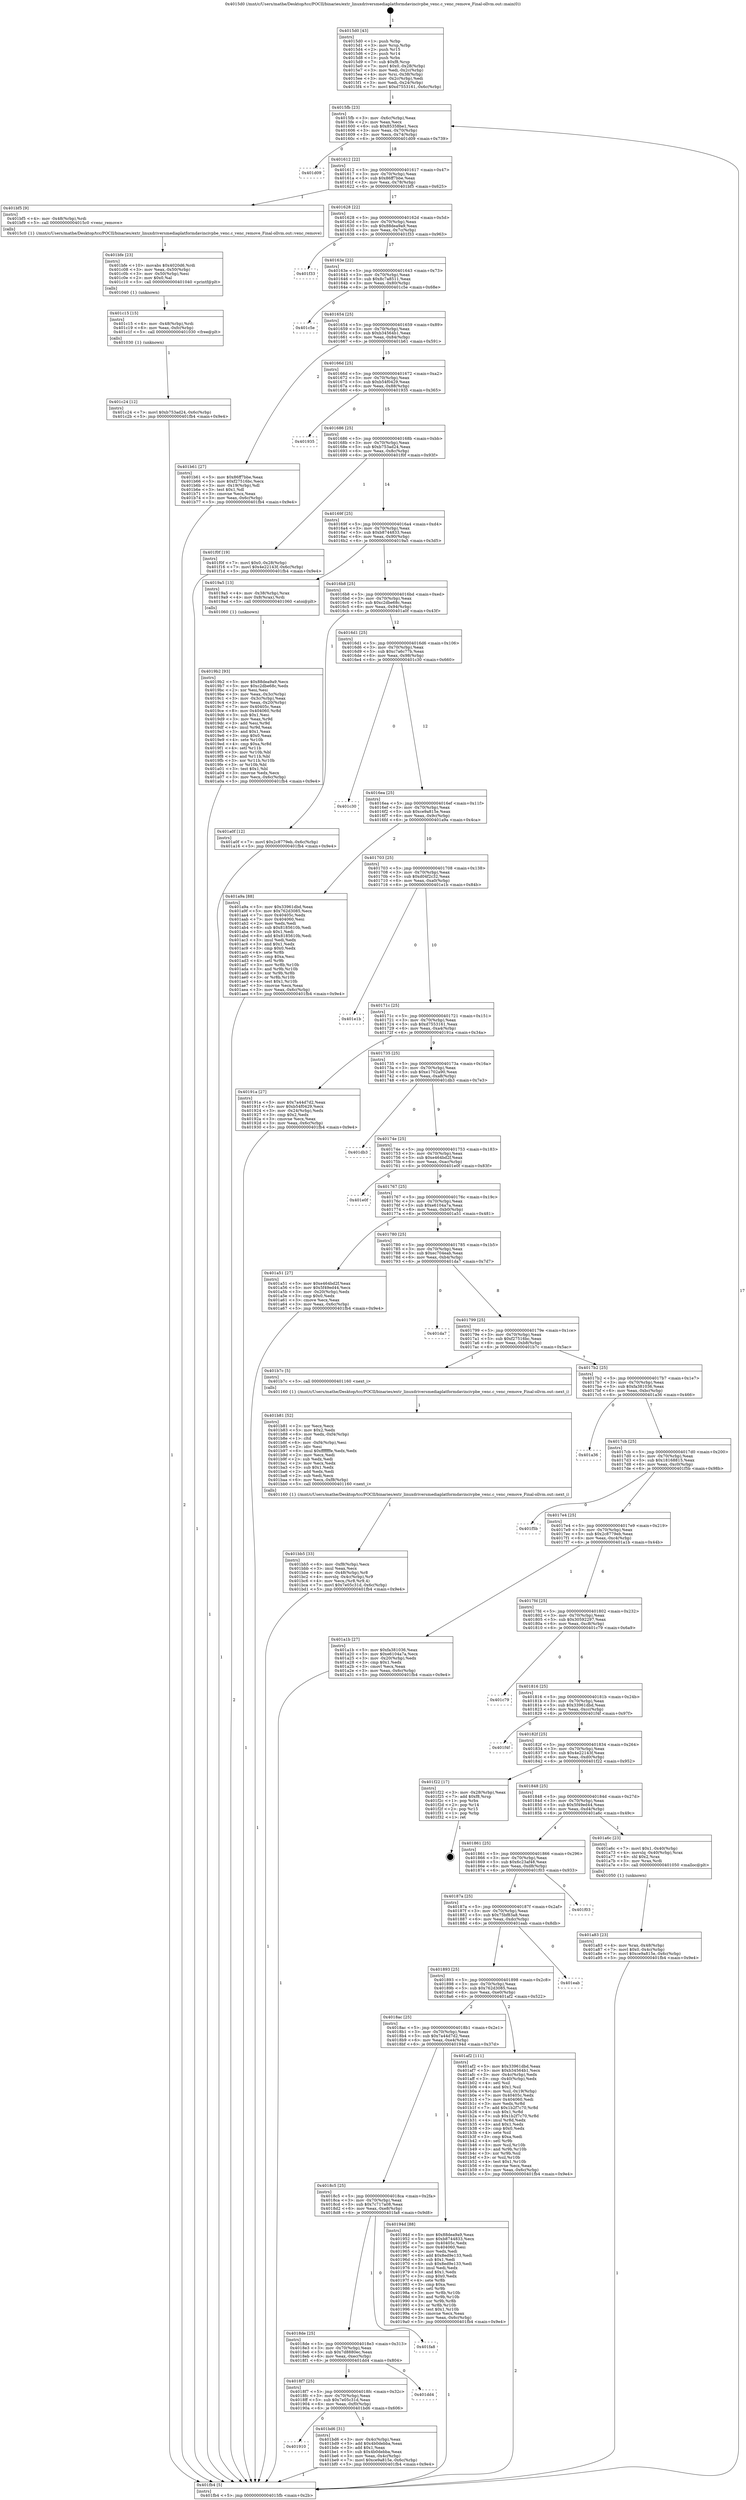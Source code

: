 digraph "0x4015d0" {
  label = "0x4015d0 (/mnt/c/Users/mathe/Desktop/tcc/POCII/binaries/extr_linuxdriversmediaplatformdavincivpbe_venc.c_venc_remove_Final-ollvm.out::main(0))"
  labelloc = "t"
  node[shape=record]

  Entry [label="",width=0.3,height=0.3,shape=circle,fillcolor=black,style=filled]
  "0x4015fb" [label="{
     0x4015fb [23]\l
     | [instrs]\l
     &nbsp;&nbsp;0x4015fb \<+3\>: mov -0x6c(%rbp),%eax\l
     &nbsp;&nbsp;0x4015fe \<+2\>: mov %eax,%ecx\l
     &nbsp;&nbsp;0x401600 \<+6\>: sub $0x85358be1,%ecx\l
     &nbsp;&nbsp;0x401606 \<+3\>: mov %eax,-0x70(%rbp)\l
     &nbsp;&nbsp;0x401609 \<+3\>: mov %ecx,-0x74(%rbp)\l
     &nbsp;&nbsp;0x40160c \<+6\>: je 0000000000401d09 \<main+0x739\>\l
  }"]
  "0x401d09" [label="{
     0x401d09\l
  }", style=dashed]
  "0x401612" [label="{
     0x401612 [22]\l
     | [instrs]\l
     &nbsp;&nbsp;0x401612 \<+5\>: jmp 0000000000401617 \<main+0x47\>\l
     &nbsp;&nbsp;0x401617 \<+3\>: mov -0x70(%rbp),%eax\l
     &nbsp;&nbsp;0x40161a \<+5\>: sub $0x86ff7bbe,%eax\l
     &nbsp;&nbsp;0x40161f \<+3\>: mov %eax,-0x78(%rbp)\l
     &nbsp;&nbsp;0x401622 \<+6\>: je 0000000000401bf5 \<main+0x625\>\l
  }"]
  Exit [label="",width=0.3,height=0.3,shape=circle,fillcolor=black,style=filled,peripheries=2]
  "0x401bf5" [label="{
     0x401bf5 [9]\l
     | [instrs]\l
     &nbsp;&nbsp;0x401bf5 \<+4\>: mov -0x48(%rbp),%rdi\l
     &nbsp;&nbsp;0x401bf9 \<+5\>: call 00000000004015c0 \<venc_remove\>\l
     | [calls]\l
     &nbsp;&nbsp;0x4015c0 \{1\} (/mnt/c/Users/mathe/Desktop/tcc/POCII/binaries/extr_linuxdriversmediaplatformdavincivpbe_venc.c_venc_remove_Final-ollvm.out::venc_remove)\l
  }"]
  "0x401628" [label="{
     0x401628 [22]\l
     | [instrs]\l
     &nbsp;&nbsp;0x401628 \<+5\>: jmp 000000000040162d \<main+0x5d\>\l
     &nbsp;&nbsp;0x40162d \<+3\>: mov -0x70(%rbp),%eax\l
     &nbsp;&nbsp;0x401630 \<+5\>: sub $0x88dea9a9,%eax\l
     &nbsp;&nbsp;0x401635 \<+3\>: mov %eax,-0x7c(%rbp)\l
     &nbsp;&nbsp;0x401638 \<+6\>: je 0000000000401f33 \<main+0x963\>\l
  }"]
  "0x401c24" [label="{
     0x401c24 [12]\l
     | [instrs]\l
     &nbsp;&nbsp;0x401c24 \<+7\>: movl $0xb753ad24,-0x6c(%rbp)\l
     &nbsp;&nbsp;0x401c2b \<+5\>: jmp 0000000000401fb4 \<main+0x9e4\>\l
  }"]
  "0x401f33" [label="{
     0x401f33\l
  }", style=dashed]
  "0x40163e" [label="{
     0x40163e [22]\l
     | [instrs]\l
     &nbsp;&nbsp;0x40163e \<+5\>: jmp 0000000000401643 \<main+0x73\>\l
     &nbsp;&nbsp;0x401643 \<+3\>: mov -0x70(%rbp),%eax\l
     &nbsp;&nbsp;0x401646 \<+5\>: sub $0x8c7a8511,%eax\l
     &nbsp;&nbsp;0x40164b \<+3\>: mov %eax,-0x80(%rbp)\l
     &nbsp;&nbsp;0x40164e \<+6\>: je 0000000000401c5e \<main+0x68e\>\l
  }"]
  "0x401c15" [label="{
     0x401c15 [15]\l
     | [instrs]\l
     &nbsp;&nbsp;0x401c15 \<+4\>: mov -0x48(%rbp),%rdi\l
     &nbsp;&nbsp;0x401c19 \<+6\>: mov %eax,-0xfc(%rbp)\l
     &nbsp;&nbsp;0x401c1f \<+5\>: call 0000000000401030 \<free@plt\>\l
     | [calls]\l
     &nbsp;&nbsp;0x401030 \{1\} (unknown)\l
  }"]
  "0x401c5e" [label="{
     0x401c5e\l
  }", style=dashed]
  "0x401654" [label="{
     0x401654 [25]\l
     | [instrs]\l
     &nbsp;&nbsp;0x401654 \<+5\>: jmp 0000000000401659 \<main+0x89\>\l
     &nbsp;&nbsp;0x401659 \<+3\>: mov -0x70(%rbp),%eax\l
     &nbsp;&nbsp;0x40165c \<+5\>: sub $0xb34564b1,%eax\l
     &nbsp;&nbsp;0x401661 \<+6\>: mov %eax,-0x84(%rbp)\l
     &nbsp;&nbsp;0x401667 \<+6\>: je 0000000000401b61 \<main+0x591\>\l
  }"]
  "0x401bfe" [label="{
     0x401bfe [23]\l
     | [instrs]\l
     &nbsp;&nbsp;0x401bfe \<+10\>: movabs $0x4020d6,%rdi\l
     &nbsp;&nbsp;0x401c08 \<+3\>: mov %eax,-0x50(%rbp)\l
     &nbsp;&nbsp;0x401c0b \<+3\>: mov -0x50(%rbp),%esi\l
     &nbsp;&nbsp;0x401c0e \<+2\>: mov $0x0,%al\l
     &nbsp;&nbsp;0x401c10 \<+5\>: call 0000000000401040 \<printf@plt\>\l
     | [calls]\l
     &nbsp;&nbsp;0x401040 \{1\} (unknown)\l
  }"]
  "0x401b61" [label="{
     0x401b61 [27]\l
     | [instrs]\l
     &nbsp;&nbsp;0x401b61 \<+5\>: mov $0x86ff7bbe,%eax\l
     &nbsp;&nbsp;0x401b66 \<+5\>: mov $0xf27516bc,%ecx\l
     &nbsp;&nbsp;0x401b6b \<+3\>: mov -0x19(%rbp),%dl\l
     &nbsp;&nbsp;0x401b6e \<+3\>: test $0x1,%dl\l
     &nbsp;&nbsp;0x401b71 \<+3\>: cmovne %ecx,%eax\l
     &nbsp;&nbsp;0x401b74 \<+3\>: mov %eax,-0x6c(%rbp)\l
     &nbsp;&nbsp;0x401b77 \<+5\>: jmp 0000000000401fb4 \<main+0x9e4\>\l
  }"]
  "0x40166d" [label="{
     0x40166d [25]\l
     | [instrs]\l
     &nbsp;&nbsp;0x40166d \<+5\>: jmp 0000000000401672 \<main+0xa2\>\l
     &nbsp;&nbsp;0x401672 \<+3\>: mov -0x70(%rbp),%eax\l
     &nbsp;&nbsp;0x401675 \<+5\>: sub $0xb54f0429,%eax\l
     &nbsp;&nbsp;0x40167a \<+6\>: mov %eax,-0x88(%rbp)\l
     &nbsp;&nbsp;0x401680 \<+6\>: je 0000000000401935 \<main+0x365\>\l
  }"]
  "0x401910" [label="{
     0x401910\l
  }", style=dashed]
  "0x401935" [label="{
     0x401935\l
  }", style=dashed]
  "0x401686" [label="{
     0x401686 [25]\l
     | [instrs]\l
     &nbsp;&nbsp;0x401686 \<+5\>: jmp 000000000040168b \<main+0xbb\>\l
     &nbsp;&nbsp;0x40168b \<+3\>: mov -0x70(%rbp),%eax\l
     &nbsp;&nbsp;0x40168e \<+5\>: sub $0xb753ad24,%eax\l
     &nbsp;&nbsp;0x401693 \<+6\>: mov %eax,-0x8c(%rbp)\l
     &nbsp;&nbsp;0x401699 \<+6\>: je 0000000000401f0f \<main+0x93f\>\l
  }"]
  "0x401bd6" [label="{
     0x401bd6 [31]\l
     | [instrs]\l
     &nbsp;&nbsp;0x401bd6 \<+3\>: mov -0x4c(%rbp),%eax\l
     &nbsp;&nbsp;0x401bd9 \<+5\>: add $0x4b0debba,%eax\l
     &nbsp;&nbsp;0x401bde \<+3\>: add $0x1,%eax\l
     &nbsp;&nbsp;0x401be1 \<+5\>: sub $0x4b0debba,%eax\l
     &nbsp;&nbsp;0x401be6 \<+3\>: mov %eax,-0x4c(%rbp)\l
     &nbsp;&nbsp;0x401be9 \<+7\>: movl $0xce9a815e,-0x6c(%rbp)\l
     &nbsp;&nbsp;0x401bf0 \<+5\>: jmp 0000000000401fb4 \<main+0x9e4\>\l
  }"]
  "0x401f0f" [label="{
     0x401f0f [19]\l
     | [instrs]\l
     &nbsp;&nbsp;0x401f0f \<+7\>: movl $0x0,-0x28(%rbp)\l
     &nbsp;&nbsp;0x401f16 \<+7\>: movl $0x4e22143f,-0x6c(%rbp)\l
     &nbsp;&nbsp;0x401f1d \<+5\>: jmp 0000000000401fb4 \<main+0x9e4\>\l
  }"]
  "0x40169f" [label="{
     0x40169f [25]\l
     | [instrs]\l
     &nbsp;&nbsp;0x40169f \<+5\>: jmp 00000000004016a4 \<main+0xd4\>\l
     &nbsp;&nbsp;0x4016a4 \<+3\>: mov -0x70(%rbp),%eax\l
     &nbsp;&nbsp;0x4016a7 \<+5\>: sub $0xb8744833,%eax\l
     &nbsp;&nbsp;0x4016ac \<+6\>: mov %eax,-0x90(%rbp)\l
     &nbsp;&nbsp;0x4016b2 \<+6\>: je 00000000004019a5 \<main+0x3d5\>\l
  }"]
  "0x4018f7" [label="{
     0x4018f7 [25]\l
     | [instrs]\l
     &nbsp;&nbsp;0x4018f7 \<+5\>: jmp 00000000004018fc \<main+0x32c\>\l
     &nbsp;&nbsp;0x4018fc \<+3\>: mov -0x70(%rbp),%eax\l
     &nbsp;&nbsp;0x4018ff \<+5\>: sub $0x7e05c31d,%eax\l
     &nbsp;&nbsp;0x401904 \<+6\>: mov %eax,-0xf0(%rbp)\l
     &nbsp;&nbsp;0x40190a \<+6\>: je 0000000000401bd6 \<main+0x606\>\l
  }"]
  "0x4019a5" [label="{
     0x4019a5 [13]\l
     | [instrs]\l
     &nbsp;&nbsp;0x4019a5 \<+4\>: mov -0x38(%rbp),%rax\l
     &nbsp;&nbsp;0x4019a9 \<+4\>: mov 0x8(%rax),%rdi\l
     &nbsp;&nbsp;0x4019ad \<+5\>: call 0000000000401060 \<atoi@plt\>\l
     | [calls]\l
     &nbsp;&nbsp;0x401060 \{1\} (unknown)\l
  }"]
  "0x4016b8" [label="{
     0x4016b8 [25]\l
     | [instrs]\l
     &nbsp;&nbsp;0x4016b8 \<+5\>: jmp 00000000004016bd \<main+0xed\>\l
     &nbsp;&nbsp;0x4016bd \<+3\>: mov -0x70(%rbp),%eax\l
     &nbsp;&nbsp;0x4016c0 \<+5\>: sub $0xc2dbe68c,%eax\l
     &nbsp;&nbsp;0x4016c5 \<+6\>: mov %eax,-0x94(%rbp)\l
     &nbsp;&nbsp;0x4016cb \<+6\>: je 0000000000401a0f \<main+0x43f\>\l
  }"]
  "0x401dd4" [label="{
     0x401dd4\l
  }", style=dashed]
  "0x401a0f" [label="{
     0x401a0f [12]\l
     | [instrs]\l
     &nbsp;&nbsp;0x401a0f \<+7\>: movl $0x2c8779eb,-0x6c(%rbp)\l
     &nbsp;&nbsp;0x401a16 \<+5\>: jmp 0000000000401fb4 \<main+0x9e4\>\l
  }"]
  "0x4016d1" [label="{
     0x4016d1 [25]\l
     | [instrs]\l
     &nbsp;&nbsp;0x4016d1 \<+5\>: jmp 00000000004016d6 \<main+0x106\>\l
     &nbsp;&nbsp;0x4016d6 \<+3\>: mov -0x70(%rbp),%eax\l
     &nbsp;&nbsp;0x4016d9 \<+5\>: sub $0xc7a6c77b,%eax\l
     &nbsp;&nbsp;0x4016de \<+6\>: mov %eax,-0x98(%rbp)\l
     &nbsp;&nbsp;0x4016e4 \<+6\>: je 0000000000401c30 \<main+0x660\>\l
  }"]
  "0x4018de" [label="{
     0x4018de [25]\l
     | [instrs]\l
     &nbsp;&nbsp;0x4018de \<+5\>: jmp 00000000004018e3 \<main+0x313\>\l
     &nbsp;&nbsp;0x4018e3 \<+3\>: mov -0x70(%rbp),%eax\l
     &nbsp;&nbsp;0x4018e6 \<+5\>: sub $0x7d8880ec,%eax\l
     &nbsp;&nbsp;0x4018eb \<+6\>: mov %eax,-0xec(%rbp)\l
     &nbsp;&nbsp;0x4018f1 \<+6\>: je 0000000000401dd4 \<main+0x804\>\l
  }"]
  "0x401c30" [label="{
     0x401c30\l
  }", style=dashed]
  "0x4016ea" [label="{
     0x4016ea [25]\l
     | [instrs]\l
     &nbsp;&nbsp;0x4016ea \<+5\>: jmp 00000000004016ef \<main+0x11f\>\l
     &nbsp;&nbsp;0x4016ef \<+3\>: mov -0x70(%rbp),%eax\l
     &nbsp;&nbsp;0x4016f2 \<+5\>: sub $0xce9a815e,%eax\l
     &nbsp;&nbsp;0x4016f7 \<+6\>: mov %eax,-0x9c(%rbp)\l
     &nbsp;&nbsp;0x4016fd \<+6\>: je 0000000000401a9a \<main+0x4ca\>\l
  }"]
  "0x401fa8" [label="{
     0x401fa8\l
  }", style=dashed]
  "0x401a9a" [label="{
     0x401a9a [88]\l
     | [instrs]\l
     &nbsp;&nbsp;0x401a9a \<+5\>: mov $0x33961dbd,%eax\l
     &nbsp;&nbsp;0x401a9f \<+5\>: mov $0x762d3085,%ecx\l
     &nbsp;&nbsp;0x401aa4 \<+7\>: mov 0x40405c,%edx\l
     &nbsp;&nbsp;0x401aab \<+7\>: mov 0x404060,%esi\l
     &nbsp;&nbsp;0x401ab2 \<+2\>: mov %edx,%edi\l
     &nbsp;&nbsp;0x401ab4 \<+6\>: sub $0x8185610b,%edi\l
     &nbsp;&nbsp;0x401aba \<+3\>: sub $0x1,%edi\l
     &nbsp;&nbsp;0x401abd \<+6\>: add $0x8185610b,%edi\l
     &nbsp;&nbsp;0x401ac3 \<+3\>: imul %edi,%edx\l
     &nbsp;&nbsp;0x401ac6 \<+3\>: and $0x1,%edx\l
     &nbsp;&nbsp;0x401ac9 \<+3\>: cmp $0x0,%edx\l
     &nbsp;&nbsp;0x401acc \<+4\>: sete %r8b\l
     &nbsp;&nbsp;0x401ad0 \<+3\>: cmp $0xa,%esi\l
     &nbsp;&nbsp;0x401ad3 \<+4\>: setl %r9b\l
     &nbsp;&nbsp;0x401ad7 \<+3\>: mov %r8b,%r10b\l
     &nbsp;&nbsp;0x401ada \<+3\>: and %r9b,%r10b\l
     &nbsp;&nbsp;0x401add \<+3\>: xor %r9b,%r8b\l
     &nbsp;&nbsp;0x401ae0 \<+3\>: or %r8b,%r10b\l
     &nbsp;&nbsp;0x401ae3 \<+4\>: test $0x1,%r10b\l
     &nbsp;&nbsp;0x401ae7 \<+3\>: cmovne %ecx,%eax\l
     &nbsp;&nbsp;0x401aea \<+3\>: mov %eax,-0x6c(%rbp)\l
     &nbsp;&nbsp;0x401aed \<+5\>: jmp 0000000000401fb4 \<main+0x9e4\>\l
  }"]
  "0x401703" [label="{
     0x401703 [25]\l
     | [instrs]\l
     &nbsp;&nbsp;0x401703 \<+5\>: jmp 0000000000401708 \<main+0x138\>\l
     &nbsp;&nbsp;0x401708 \<+3\>: mov -0x70(%rbp),%eax\l
     &nbsp;&nbsp;0x40170b \<+5\>: sub $0xd04f2c32,%eax\l
     &nbsp;&nbsp;0x401710 \<+6\>: mov %eax,-0xa0(%rbp)\l
     &nbsp;&nbsp;0x401716 \<+6\>: je 0000000000401e1b \<main+0x84b\>\l
  }"]
  "0x401bb5" [label="{
     0x401bb5 [33]\l
     | [instrs]\l
     &nbsp;&nbsp;0x401bb5 \<+6\>: mov -0xf8(%rbp),%ecx\l
     &nbsp;&nbsp;0x401bbb \<+3\>: imul %eax,%ecx\l
     &nbsp;&nbsp;0x401bbe \<+4\>: mov -0x48(%rbp),%r8\l
     &nbsp;&nbsp;0x401bc2 \<+4\>: movslq -0x4c(%rbp),%r9\l
     &nbsp;&nbsp;0x401bc6 \<+4\>: mov %ecx,(%r8,%r9,4)\l
     &nbsp;&nbsp;0x401bca \<+7\>: movl $0x7e05c31d,-0x6c(%rbp)\l
     &nbsp;&nbsp;0x401bd1 \<+5\>: jmp 0000000000401fb4 \<main+0x9e4\>\l
  }"]
  "0x401e1b" [label="{
     0x401e1b\l
  }", style=dashed]
  "0x40171c" [label="{
     0x40171c [25]\l
     | [instrs]\l
     &nbsp;&nbsp;0x40171c \<+5\>: jmp 0000000000401721 \<main+0x151\>\l
     &nbsp;&nbsp;0x401721 \<+3\>: mov -0x70(%rbp),%eax\l
     &nbsp;&nbsp;0x401724 \<+5\>: sub $0xd7553161,%eax\l
     &nbsp;&nbsp;0x401729 \<+6\>: mov %eax,-0xa4(%rbp)\l
     &nbsp;&nbsp;0x40172f \<+6\>: je 000000000040191a \<main+0x34a\>\l
  }"]
  "0x401b81" [label="{
     0x401b81 [52]\l
     | [instrs]\l
     &nbsp;&nbsp;0x401b81 \<+2\>: xor %ecx,%ecx\l
     &nbsp;&nbsp;0x401b83 \<+5\>: mov $0x2,%edx\l
     &nbsp;&nbsp;0x401b88 \<+6\>: mov %edx,-0xf4(%rbp)\l
     &nbsp;&nbsp;0x401b8e \<+1\>: cltd\l
     &nbsp;&nbsp;0x401b8f \<+6\>: mov -0xf4(%rbp),%esi\l
     &nbsp;&nbsp;0x401b95 \<+2\>: idiv %esi\l
     &nbsp;&nbsp;0x401b97 \<+6\>: imul $0xfffffffe,%edx,%edx\l
     &nbsp;&nbsp;0x401b9d \<+2\>: mov %ecx,%edi\l
     &nbsp;&nbsp;0x401b9f \<+2\>: sub %edx,%edi\l
     &nbsp;&nbsp;0x401ba1 \<+2\>: mov %ecx,%edx\l
     &nbsp;&nbsp;0x401ba3 \<+3\>: sub $0x1,%edx\l
     &nbsp;&nbsp;0x401ba6 \<+2\>: add %edx,%edi\l
     &nbsp;&nbsp;0x401ba8 \<+2\>: sub %edi,%ecx\l
     &nbsp;&nbsp;0x401baa \<+6\>: mov %ecx,-0xf8(%rbp)\l
     &nbsp;&nbsp;0x401bb0 \<+5\>: call 0000000000401160 \<next_i\>\l
     | [calls]\l
     &nbsp;&nbsp;0x401160 \{1\} (/mnt/c/Users/mathe/Desktop/tcc/POCII/binaries/extr_linuxdriversmediaplatformdavincivpbe_venc.c_venc_remove_Final-ollvm.out::next_i)\l
  }"]
  "0x40191a" [label="{
     0x40191a [27]\l
     | [instrs]\l
     &nbsp;&nbsp;0x40191a \<+5\>: mov $0x7a44d7d2,%eax\l
     &nbsp;&nbsp;0x40191f \<+5\>: mov $0xb54f0429,%ecx\l
     &nbsp;&nbsp;0x401924 \<+3\>: mov -0x24(%rbp),%edx\l
     &nbsp;&nbsp;0x401927 \<+3\>: cmp $0x2,%edx\l
     &nbsp;&nbsp;0x40192a \<+3\>: cmovne %ecx,%eax\l
     &nbsp;&nbsp;0x40192d \<+3\>: mov %eax,-0x6c(%rbp)\l
     &nbsp;&nbsp;0x401930 \<+5\>: jmp 0000000000401fb4 \<main+0x9e4\>\l
  }"]
  "0x401735" [label="{
     0x401735 [25]\l
     | [instrs]\l
     &nbsp;&nbsp;0x401735 \<+5\>: jmp 000000000040173a \<main+0x16a\>\l
     &nbsp;&nbsp;0x40173a \<+3\>: mov -0x70(%rbp),%eax\l
     &nbsp;&nbsp;0x40173d \<+5\>: sub $0xe1702a90,%eax\l
     &nbsp;&nbsp;0x401742 \<+6\>: mov %eax,-0xa8(%rbp)\l
     &nbsp;&nbsp;0x401748 \<+6\>: je 0000000000401db3 \<main+0x7e3\>\l
  }"]
  "0x401fb4" [label="{
     0x401fb4 [5]\l
     | [instrs]\l
     &nbsp;&nbsp;0x401fb4 \<+5\>: jmp 00000000004015fb \<main+0x2b\>\l
  }"]
  "0x4015d0" [label="{
     0x4015d0 [43]\l
     | [instrs]\l
     &nbsp;&nbsp;0x4015d0 \<+1\>: push %rbp\l
     &nbsp;&nbsp;0x4015d1 \<+3\>: mov %rsp,%rbp\l
     &nbsp;&nbsp;0x4015d4 \<+2\>: push %r15\l
     &nbsp;&nbsp;0x4015d6 \<+2\>: push %r14\l
     &nbsp;&nbsp;0x4015d8 \<+1\>: push %rbx\l
     &nbsp;&nbsp;0x4015d9 \<+7\>: sub $0xf8,%rsp\l
     &nbsp;&nbsp;0x4015e0 \<+7\>: movl $0x0,-0x28(%rbp)\l
     &nbsp;&nbsp;0x4015e7 \<+3\>: mov %edi,-0x2c(%rbp)\l
     &nbsp;&nbsp;0x4015ea \<+4\>: mov %rsi,-0x38(%rbp)\l
     &nbsp;&nbsp;0x4015ee \<+3\>: mov -0x2c(%rbp),%edi\l
     &nbsp;&nbsp;0x4015f1 \<+3\>: mov %edi,-0x24(%rbp)\l
     &nbsp;&nbsp;0x4015f4 \<+7\>: movl $0xd7553161,-0x6c(%rbp)\l
  }"]
  "0x401a83" [label="{
     0x401a83 [23]\l
     | [instrs]\l
     &nbsp;&nbsp;0x401a83 \<+4\>: mov %rax,-0x48(%rbp)\l
     &nbsp;&nbsp;0x401a87 \<+7\>: movl $0x0,-0x4c(%rbp)\l
     &nbsp;&nbsp;0x401a8e \<+7\>: movl $0xce9a815e,-0x6c(%rbp)\l
     &nbsp;&nbsp;0x401a95 \<+5\>: jmp 0000000000401fb4 \<main+0x9e4\>\l
  }"]
  "0x401db3" [label="{
     0x401db3\l
  }", style=dashed]
  "0x40174e" [label="{
     0x40174e [25]\l
     | [instrs]\l
     &nbsp;&nbsp;0x40174e \<+5\>: jmp 0000000000401753 \<main+0x183\>\l
     &nbsp;&nbsp;0x401753 \<+3\>: mov -0x70(%rbp),%eax\l
     &nbsp;&nbsp;0x401756 \<+5\>: sub $0xe464bd2f,%eax\l
     &nbsp;&nbsp;0x40175b \<+6\>: mov %eax,-0xac(%rbp)\l
     &nbsp;&nbsp;0x401761 \<+6\>: je 0000000000401e0f \<main+0x83f\>\l
  }"]
  "0x4019b2" [label="{
     0x4019b2 [93]\l
     | [instrs]\l
     &nbsp;&nbsp;0x4019b2 \<+5\>: mov $0x88dea9a9,%ecx\l
     &nbsp;&nbsp;0x4019b7 \<+5\>: mov $0xc2dbe68c,%edx\l
     &nbsp;&nbsp;0x4019bc \<+2\>: xor %esi,%esi\l
     &nbsp;&nbsp;0x4019be \<+3\>: mov %eax,-0x3c(%rbp)\l
     &nbsp;&nbsp;0x4019c1 \<+3\>: mov -0x3c(%rbp),%eax\l
     &nbsp;&nbsp;0x4019c4 \<+3\>: mov %eax,-0x20(%rbp)\l
     &nbsp;&nbsp;0x4019c7 \<+7\>: mov 0x40405c,%eax\l
     &nbsp;&nbsp;0x4019ce \<+8\>: mov 0x404060,%r8d\l
     &nbsp;&nbsp;0x4019d6 \<+3\>: sub $0x1,%esi\l
     &nbsp;&nbsp;0x4019d9 \<+3\>: mov %eax,%r9d\l
     &nbsp;&nbsp;0x4019dc \<+3\>: add %esi,%r9d\l
     &nbsp;&nbsp;0x4019df \<+4\>: imul %r9d,%eax\l
     &nbsp;&nbsp;0x4019e3 \<+3\>: and $0x1,%eax\l
     &nbsp;&nbsp;0x4019e6 \<+3\>: cmp $0x0,%eax\l
     &nbsp;&nbsp;0x4019e9 \<+4\>: sete %r10b\l
     &nbsp;&nbsp;0x4019ed \<+4\>: cmp $0xa,%r8d\l
     &nbsp;&nbsp;0x4019f1 \<+4\>: setl %r11b\l
     &nbsp;&nbsp;0x4019f5 \<+3\>: mov %r10b,%bl\l
     &nbsp;&nbsp;0x4019f8 \<+3\>: and %r11b,%bl\l
     &nbsp;&nbsp;0x4019fb \<+3\>: xor %r11b,%r10b\l
     &nbsp;&nbsp;0x4019fe \<+3\>: or %r10b,%bl\l
     &nbsp;&nbsp;0x401a01 \<+3\>: test $0x1,%bl\l
     &nbsp;&nbsp;0x401a04 \<+3\>: cmovne %edx,%ecx\l
     &nbsp;&nbsp;0x401a07 \<+3\>: mov %ecx,-0x6c(%rbp)\l
     &nbsp;&nbsp;0x401a0a \<+5\>: jmp 0000000000401fb4 \<main+0x9e4\>\l
  }"]
  "0x401e0f" [label="{
     0x401e0f\l
  }", style=dashed]
  "0x401767" [label="{
     0x401767 [25]\l
     | [instrs]\l
     &nbsp;&nbsp;0x401767 \<+5\>: jmp 000000000040176c \<main+0x19c\>\l
     &nbsp;&nbsp;0x40176c \<+3\>: mov -0x70(%rbp),%eax\l
     &nbsp;&nbsp;0x40176f \<+5\>: sub $0xe6104a7a,%eax\l
     &nbsp;&nbsp;0x401774 \<+6\>: mov %eax,-0xb0(%rbp)\l
     &nbsp;&nbsp;0x40177a \<+6\>: je 0000000000401a51 \<main+0x481\>\l
  }"]
  "0x4018c5" [label="{
     0x4018c5 [25]\l
     | [instrs]\l
     &nbsp;&nbsp;0x4018c5 \<+5\>: jmp 00000000004018ca \<main+0x2fa\>\l
     &nbsp;&nbsp;0x4018ca \<+3\>: mov -0x70(%rbp),%eax\l
     &nbsp;&nbsp;0x4018cd \<+5\>: sub $0x7c717a08,%eax\l
     &nbsp;&nbsp;0x4018d2 \<+6\>: mov %eax,-0xe8(%rbp)\l
     &nbsp;&nbsp;0x4018d8 \<+6\>: je 0000000000401fa8 \<main+0x9d8\>\l
  }"]
  "0x401a51" [label="{
     0x401a51 [27]\l
     | [instrs]\l
     &nbsp;&nbsp;0x401a51 \<+5\>: mov $0xe464bd2f,%eax\l
     &nbsp;&nbsp;0x401a56 \<+5\>: mov $0x5f49ed44,%ecx\l
     &nbsp;&nbsp;0x401a5b \<+3\>: mov -0x20(%rbp),%edx\l
     &nbsp;&nbsp;0x401a5e \<+3\>: cmp $0x0,%edx\l
     &nbsp;&nbsp;0x401a61 \<+3\>: cmove %ecx,%eax\l
     &nbsp;&nbsp;0x401a64 \<+3\>: mov %eax,-0x6c(%rbp)\l
     &nbsp;&nbsp;0x401a67 \<+5\>: jmp 0000000000401fb4 \<main+0x9e4\>\l
  }"]
  "0x401780" [label="{
     0x401780 [25]\l
     | [instrs]\l
     &nbsp;&nbsp;0x401780 \<+5\>: jmp 0000000000401785 \<main+0x1b5\>\l
     &nbsp;&nbsp;0x401785 \<+3\>: mov -0x70(%rbp),%eax\l
     &nbsp;&nbsp;0x401788 \<+5\>: sub $0xec704eab,%eax\l
     &nbsp;&nbsp;0x40178d \<+6\>: mov %eax,-0xb4(%rbp)\l
     &nbsp;&nbsp;0x401793 \<+6\>: je 0000000000401da7 \<main+0x7d7\>\l
  }"]
  "0x40194d" [label="{
     0x40194d [88]\l
     | [instrs]\l
     &nbsp;&nbsp;0x40194d \<+5\>: mov $0x88dea9a9,%eax\l
     &nbsp;&nbsp;0x401952 \<+5\>: mov $0xb8744833,%ecx\l
     &nbsp;&nbsp;0x401957 \<+7\>: mov 0x40405c,%edx\l
     &nbsp;&nbsp;0x40195e \<+7\>: mov 0x404060,%esi\l
     &nbsp;&nbsp;0x401965 \<+2\>: mov %edx,%edi\l
     &nbsp;&nbsp;0x401967 \<+6\>: add $0x8ed9e133,%edi\l
     &nbsp;&nbsp;0x40196d \<+3\>: sub $0x1,%edi\l
     &nbsp;&nbsp;0x401970 \<+6\>: sub $0x8ed9e133,%edi\l
     &nbsp;&nbsp;0x401976 \<+3\>: imul %edi,%edx\l
     &nbsp;&nbsp;0x401979 \<+3\>: and $0x1,%edx\l
     &nbsp;&nbsp;0x40197c \<+3\>: cmp $0x0,%edx\l
     &nbsp;&nbsp;0x40197f \<+4\>: sete %r8b\l
     &nbsp;&nbsp;0x401983 \<+3\>: cmp $0xa,%esi\l
     &nbsp;&nbsp;0x401986 \<+4\>: setl %r9b\l
     &nbsp;&nbsp;0x40198a \<+3\>: mov %r8b,%r10b\l
     &nbsp;&nbsp;0x40198d \<+3\>: and %r9b,%r10b\l
     &nbsp;&nbsp;0x401990 \<+3\>: xor %r9b,%r8b\l
     &nbsp;&nbsp;0x401993 \<+3\>: or %r8b,%r10b\l
     &nbsp;&nbsp;0x401996 \<+4\>: test $0x1,%r10b\l
     &nbsp;&nbsp;0x40199a \<+3\>: cmovne %ecx,%eax\l
     &nbsp;&nbsp;0x40199d \<+3\>: mov %eax,-0x6c(%rbp)\l
     &nbsp;&nbsp;0x4019a0 \<+5\>: jmp 0000000000401fb4 \<main+0x9e4\>\l
  }"]
  "0x401da7" [label="{
     0x401da7\l
  }", style=dashed]
  "0x401799" [label="{
     0x401799 [25]\l
     | [instrs]\l
     &nbsp;&nbsp;0x401799 \<+5\>: jmp 000000000040179e \<main+0x1ce\>\l
     &nbsp;&nbsp;0x40179e \<+3\>: mov -0x70(%rbp),%eax\l
     &nbsp;&nbsp;0x4017a1 \<+5\>: sub $0xf27516bc,%eax\l
     &nbsp;&nbsp;0x4017a6 \<+6\>: mov %eax,-0xb8(%rbp)\l
     &nbsp;&nbsp;0x4017ac \<+6\>: je 0000000000401b7c \<main+0x5ac\>\l
  }"]
  "0x4018ac" [label="{
     0x4018ac [25]\l
     | [instrs]\l
     &nbsp;&nbsp;0x4018ac \<+5\>: jmp 00000000004018b1 \<main+0x2e1\>\l
     &nbsp;&nbsp;0x4018b1 \<+3\>: mov -0x70(%rbp),%eax\l
     &nbsp;&nbsp;0x4018b4 \<+5\>: sub $0x7a44d7d2,%eax\l
     &nbsp;&nbsp;0x4018b9 \<+6\>: mov %eax,-0xe4(%rbp)\l
     &nbsp;&nbsp;0x4018bf \<+6\>: je 000000000040194d \<main+0x37d\>\l
  }"]
  "0x401b7c" [label="{
     0x401b7c [5]\l
     | [instrs]\l
     &nbsp;&nbsp;0x401b7c \<+5\>: call 0000000000401160 \<next_i\>\l
     | [calls]\l
     &nbsp;&nbsp;0x401160 \{1\} (/mnt/c/Users/mathe/Desktop/tcc/POCII/binaries/extr_linuxdriversmediaplatformdavincivpbe_venc.c_venc_remove_Final-ollvm.out::next_i)\l
  }"]
  "0x4017b2" [label="{
     0x4017b2 [25]\l
     | [instrs]\l
     &nbsp;&nbsp;0x4017b2 \<+5\>: jmp 00000000004017b7 \<main+0x1e7\>\l
     &nbsp;&nbsp;0x4017b7 \<+3\>: mov -0x70(%rbp),%eax\l
     &nbsp;&nbsp;0x4017ba \<+5\>: sub $0xfa381036,%eax\l
     &nbsp;&nbsp;0x4017bf \<+6\>: mov %eax,-0xbc(%rbp)\l
     &nbsp;&nbsp;0x4017c5 \<+6\>: je 0000000000401a36 \<main+0x466\>\l
  }"]
  "0x401af2" [label="{
     0x401af2 [111]\l
     | [instrs]\l
     &nbsp;&nbsp;0x401af2 \<+5\>: mov $0x33961dbd,%eax\l
     &nbsp;&nbsp;0x401af7 \<+5\>: mov $0xb34564b1,%ecx\l
     &nbsp;&nbsp;0x401afc \<+3\>: mov -0x4c(%rbp),%edx\l
     &nbsp;&nbsp;0x401aff \<+3\>: cmp -0x40(%rbp),%edx\l
     &nbsp;&nbsp;0x401b02 \<+4\>: setl %sil\l
     &nbsp;&nbsp;0x401b06 \<+4\>: and $0x1,%sil\l
     &nbsp;&nbsp;0x401b0a \<+4\>: mov %sil,-0x19(%rbp)\l
     &nbsp;&nbsp;0x401b0e \<+7\>: mov 0x40405c,%edx\l
     &nbsp;&nbsp;0x401b15 \<+7\>: mov 0x404060,%edi\l
     &nbsp;&nbsp;0x401b1c \<+3\>: mov %edx,%r8d\l
     &nbsp;&nbsp;0x401b1f \<+7\>: add $0x1b2f7c70,%r8d\l
     &nbsp;&nbsp;0x401b26 \<+4\>: sub $0x1,%r8d\l
     &nbsp;&nbsp;0x401b2a \<+7\>: sub $0x1b2f7c70,%r8d\l
     &nbsp;&nbsp;0x401b31 \<+4\>: imul %r8d,%edx\l
     &nbsp;&nbsp;0x401b35 \<+3\>: and $0x1,%edx\l
     &nbsp;&nbsp;0x401b38 \<+3\>: cmp $0x0,%edx\l
     &nbsp;&nbsp;0x401b3b \<+4\>: sete %sil\l
     &nbsp;&nbsp;0x401b3f \<+3\>: cmp $0xa,%edi\l
     &nbsp;&nbsp;0x401b42 \<+4\>: setl %r9b\l
     &nbsp;&nbsp;0x401b46 \<+3\>: mov %sil,%r10b\l
     &nbsp;&nbsp;0x401b49 \<+3\>: and %r9b,%r10b\l
     &nbsp;&nbsp;0x401b4c \<+3\>: xor %r9b,%sil\l
     &nbsp;&nbsp;0x401b4f \<+3\>: or %sil,%r10b\l
     &nbsp;&nbsp;0x401b52 \<+4\>: test $0x1,%r10b\l
     &nbsp;&nbsp;0x401b56 \<+3\>: cmovne %ecx,%eax\l
     &nbsp;&nbsp;0x401b59 \<+3\>: mov %eax,-0x6c(%rbp)\l
     &nbsp;&nbsp;0x401b5c \<+5\>: jmp 0000000000401fb4 \<main+0x9e4\>\l
  }"]
  "0x401a36" [label="{
     0x401a36\l
  }", style=dashed]
  "0x4017cb" [label="{
     0x4017cb [25]\l
     | [instrs]\l
     &nbsp;&nbsp;0x4017cb \<+5\>: jmp 00000000004017d0 \<main+0x200\>\l
     &nbsp;&nbsp;0x4017d0 \<+3\>: mov -0x70(%rbp),%eax\l
     &nbsp;&nbsp;0x4017d3 \<+5\>: sub $0x18168815,%eax\l
     &nbsp;&nbsp;0x4017d8 \<+6\>: mov %eax,-0xc0(%rbp)\l
     &nbsp;&nbsp;0x4017de \<+6\>: je 0000000000401f5b \<main+0x98b\>\l
  }"]
  "0x401893" [label="{
     0x401893 [25]\l
     | [instrs]\l
     &nbsp;&nbsp;0x401893 \<+5\>: jmp 0000000000401898 \<main+0x2c8\>\l
     &nbsp;&nbsp;0x401898 \<+3\>: mov -0x70(%rbp),%eax\l
     &nbsp;&nbsp;0x40189b \<+5\>: sub $0x762d3085,%eax\l
     &nbsp;&nbsp;0x4018a0 \<+6\>: mov %eax,-0xe0(%rbp)\l
     &nbsp;&nbsp;0x4018a6 \<+6\>: je 0000000000401af2 \<main+0x522\>\l
  }"]
  "0x401f5b" [label="{
     0x401f5b\l
  }", style=dashed]
  "0x4017e4" [label="{
     0x4017e4 [25]\l
     | [instrs]\l
     &nbsp;&nbsp;0x4017e4 \<+5\>: jmp 00000000004017e9 \<main+0x219\>\l
     &nbsp;&nbsp;0x4017e9 \<+3\>: mov -0x70(%rbp),%eax\l
     &nbsp;&nbsp;0x4017ec \<+5\>: sub $0x2c8779eb,%eax\l
     &nbsp;&nbsp;0x4017f1 \<+6\>: mov %eax,-0xc4(%rbp)\l
     &nbsp;&nbsp;0x4017f7 \<+6\>: je 0000000000401a1b \<main+0x44b\>\l
  }"]
  "0x401eab" [label="{
     0x401eab\l
  }", style=dashed]
  "0x401a1b" [label="{
     0x401a1b [27]\l
     | [instrs]\l
     &nbsp;&nbsp;0x401a1b \<+5\>: mov $0xfa381036,%eax\l
     &nbsp;&nbsp;0x401a20 \<+5\>: mov $0xe6104a7a,%ecx\l
     &nbsp;&nbsp;0x401a25 \<+3\>: mov -0x20(%rbp),%edx\l
     &nbsp;&nbsp;0x401a28 \<+3\>: cmp $0x1,%edx\l
     &nbsp;&nbsp;0x401a2b \<+3\>: cmovl %ecx,%eax\l
     &nbsp;&nbsp;0x401a2e \<+3\>: mov %eax,-0x6c(%rbp)\l
     &nbsp;&nbsp;0x401a31 \<+5\>: jmp 0000000000401fb4 \<main+0x9e4\>\l
  }"]
  "0x4017fd" [label="{
     0x4017fd [25]\l
     | [instrs]\l
     &nbsp;&nbsp;0x4017fd \<+5\>: jmp 0000000000401802 \<main+0x232\>\l
     &nbsp;&nbsp;0x401802 \<+3\>: mov -0x70(%rbp),%eax\l
     &nbsp;&nbsp;0x401805 \<+5\>: sub $0x30592297,%eax\l
     &nbsp;&nbsp;0x40180a \<+6\>: mov %eax,-0xc8(%rbp)\l
     &nbsp;&nbsp;0x401810 \<+6\>: je 0000000000401c79 \<main+0x6a9\>\l
  }"]
  "0x40187a" [label="{
     0x40187a [25]\l
     | [instrs]\l
     &nbsp;&nbsp;0x40187a \<+5\>: jmp 000000000040187f \<main+0x2af\>\l
     &nbsp;&nbsp;0x40187f \<+3\>: mov -0x70(%rbp),%eax\l
     &nbsp;&nbsp;0x401882 \<+5\>: sub $0x75bf83a8,%eax\l
     &nbsp;&nbsp;0x401887 \<+6\>: mov %eax,-0xdc(%rbp)\l
     &nbsp;&nbsp;0x40188d \<+6\>: je 0000000000401eab \<main+0x8db\>\l
  }"]
  "0x401c79" [label="{
     0x401c79\l
  }", style=dashed]
  "0x401816" [label="{
     0x401816 [25]\l
     | [instrs]\l
     &nbsp;&nbsp;0x401816 \<+5\>: jmp 000000000040181b \<main+0x24b\>\l
     &nbsp;&nbsp;0x40181b \<+3\>: mov -0x70(%rbp),%eax\l
     &nbsp;&nbsp;0x40181e \<+5\>: sub $0x33961dbd,%eax\l
     &nbsp;&nbsp;0x401823 \<+6\>: mov %eax,-0xcc(%rbp)\l
     &nbsp;&nbsp;0x401829 \<+6\>: je 0000000000401f4f \<main+0x97f\>\l
  }"]
  "0x401f03" [label="{
     0x401f03\l
  }", style=dashed]
  "0x401f4f" [label="{
     0x401f4f\l
  }", style=dashed]
  "0x40182f" [label="{
     0x40182f [25]\l
     | [instrs]\l
     &nbsp;&nbsp;0x40182f \<+5\>: jmp 0000000000401834 \<main+0x264\>\l
     &nbsp;&nbsp;0x401834 \<+3\>: mov -0x70(%rbp),%eax\l
     &nbsp;&nbsp;0x401837 \<+5\>: sub $0x4e22143f,%eax\l
     &nbsp;&nbsp;0x40183c \<+6\>: mov %eax,-0xd0(%rbp)\l
     &nbsp;&nbsp;0x401842 \<+6\>: je 0000000000401f22 \<main+0x952\>\l
  }"]
  "0x401861" [label="{
     0x401861 [25]\l
     | [instrs]\l
     &nbsp;&nbsp;0x401861 \<+5\>: jmp 0000000000401866 \<main+0x296\>\l
     &nbsp;&nbsp;0x401866 \<+3\>: mov -0x70(%rbp),%eax\l
     &nbsp;&nbsp;0x401869 \<+5\>: sub $0x6c23af48,%eax\l
     &nbsp;&nbsp;0x40186e \<+6\>: mov %eax,-0xd8(%rbp)\l
     &nbsp;&nbsp;0x401874 \<+6\>: je 0000000000401f03 \<main+0x933\>\l
  }"]
  "0x401f22" [label="{
     0x401f22 [17]\l
     | [instrs]\l
     &nbsp;&nbsp;0x401f22 \<+3\>: mov -0x28(%rbp),%eax\l
     &nbsp;&nbsp;0x401f25 \<+7\>: add $0xf8,%rsp\l
     &nbsp;&nbsp;0x401f2c \<+1\>: pop %rbx\l
     &nbsp;&nbsp;0x401f2d \<+2\>: pop %r14\l
     &nbsp;&nbsp;0x401f2f \<+2\>: pop %r15\l
     &nbsp;&nbsp;0x401f31 \<+1\>: pop %rbp\l
     &nbsp;&nbsp;0x401f32 \<+1\>: ret\l
  }"]
  "0x401848" [label="{
     0x401848 [25]\l
     | [instrs]\l
     &nbsp;&nbsp;0x401848 \<+5\>: jmp 000000000040184d \<main+0x27d\>\l
     &nbsp;&nbsp;0x40184d \<+3\>: mov -0x70(%rbp),%eax\l
     &nbsp;&nbsp;0x401850 \<+5\>: sub $0x5f49ed44,%eax\l
     &nbsp;&nbsp;0x401855 \<+6\>: mov %eax,-0xd4(%rbp)\l
     &nbsp;&nbsp;0x40185b \<+6\>: je 0000000000401a6c \<main+0x49c\>\l
  }"]
  "0x401a6c" [label="{
     0x401a6c [23]\l
     | [instrs]\l
     &nbsp;&nbsp;0x401a6c \<+7\>: movl $0x1,-0x40(%rbp)\l
     &nbsp;&nbsp;0x401a73 \<+4\>: movslq -0x40(%rbp),%rax\l
     &nbsp;&nbsp;0x401a77 \<+4\>: shl $0x2,%rax\l
     &nbsp;&nbsp;0x401a7b \<+3\>: mov %rax,%rdi\l
     &nbsp;&nbsp;0x401a7e \<+5\>: call 0000000000401050 \<malloc@plt\>\l
     | [calls]\l
     &nbsp;&nbsp;0x401050 \{1\} (unknown)\l
  }"]
  Entry -> "0x4015d0" [label=" 1"]
  "0x4015fb" -> "0x401d09" [label=" 0"]
  "0x4015fb" -> "0x401612" [label=" 18"]
  "0x401f22" -> Exit [label=" 1"]
  "0x401612" -> "0x401bf5" [label=" 1"]
  "0x401612" -> "0x401628" [label=" 17"]
  "0x401f0f" -> "0x401fb4" [label=" 1"]
  "0x401628" -> "0x401f33" [label=" 0"]
  "0x401628" -> "0x40163e" [label=" 17"]
  "0x401c24" -> "0x401fb4" [label=" 1"]
  "0x40163e" -> "0x401c5e" [label=" 0"]
  "0x40163e" -> "0x401654" [label=" 17"]
  "0x401c15" -> "0x401c24" [label=" 1"]
  "0x401654" -> "0x401b61" [label=" 2"]
  "0x401654" -> "0x40166d" [label=" 15"]
  "0x401bfe" -> "0x401c15" [label=" 1"]
  "0x40166d" -> "0x401935" [label=" 0"]
  "0x40166d" -> "0x401686" [label=" 15"]
  "0x401bf5" -> "0x401bfe" [label=" 1"]
  "0x401686" -> "0x401f0f" [label=" 1"]
  "0x401686" -> "0x40169f" [label=" 14"]
  "0x401bd6" -> "0x401fb4" [label=" 1"]
  "0x40169f" -> "0x4019a5" [label=" 1"]
  "0x40169f" -> "0x4016b8" [label=" 13"]
  "0x4018f7" -> "0x401bd6" [label=" 1"]
  "0x4016b8" -> "0x401a0f" [label=" 1"]
  "0x4016b8" -> "0x4016d1" [label=" 12"]
  "0x4018f7" -> "0x401910" [label=" 0"]
  "0x4016d1" -> "0x401c30" [label=" 0"]
  "0x4016d1" -> "0x4016ea" [label=" 12"]
  "0x4018de" -> "0x401dd4" [label=" 0"]
  "0x4016ea" -> "0x401a9a" [label=" 2"]
  "0x4016ea" -> "0x401703" [label=" 10"]
  "0x4018de" -> "0x4018f7" [label=" 1"]
  "0x401703" -> "0x401e1b" [label=" 0"]
  "0x401703" -> "0x40171c" [label=" 10"]
  "0x4018c5" -> "0x401fa8" [label=" 0"]
  "0x40171c" -> "0x40191a" [label=" 1"]
  "0x40171c" -> "0x401735" [label=" 9"]
  "0x40191a" -> "0x401fb4" [label=" 1"]
  "0x4015d0" -> "0x4015fb" [label=" 1"]
  "0x401fb4" -> "0x4015fb" [label=" 17"]
  "0x4018c5" -> "0x4018de" [label=" 1"]
  "0x401735" -> "0x401db3" [label=" 0"]
  "0x401735" -> "0x40174e" [label=" 9"]
  "0x401bb5" -> "0x401fb4" [label=" 1"]
  "0x40174e" -> "0x401e0f" [label=" 0"]
  "0x40174e" -> "0x401767" [label=" 9"]
  "0x401b81" -> "0x401bb5" [label=" 1"]
  "0x401767" -> "0x401a51" [label=" 1"]
  "0x401767" -> "0x401780" [label=" 8"]
  "0x401b7c" -> "0x401b81" [label=" 1"]
  "0x401780" -> "0x401da7" [label=" 0"]
  "0x401780" -> "0x401799" [label=" 8"]
  "0x401b61" -> "0x401fb4" [label=" 2"]
  "0x401799" -> "0x401b7c" [label=" 1"]
  "0x401799" -> "0x4017b2" [label=" 7"]
  "0x401a9a" -> "0x401fb4" [label=" 2"]
  "0x4017b2" -> "0x401a36" [label=" 0"]
  "0x4017b2" -> "0x4017cb" [label=" 7"]
  "0x401a83" -> "0x401fb4" [label=" 1"]
  "0x4017cb" -> "0x401f5b" [label=" 0"]
  "0x4017cb" -> "0x4017e4" [label=" 7"]
  "0x401a51" -> "0x401fb4" [label=" 1"]
  "0x4017e4" -> "0x401a1b" [label=" 1"]
  "0x4017e4" -> "0x4017fd" [label=" 6"]
  "0x401a1b" -> "0x401fb4" [label=" 1"]
  "0x4017fd" -> "0x401c79" [label=" 0"]
  "0x4017fd" -> "0x401816" [label=" 6"]
  "0x4019b2" -> "0x401fb4" [label=" 1"]
  "0x401816" -> "0x401f4f" [label=" 0"]
  "0x401816" -> "0x40182f" [label=" 6"]
  "0x4019a5" -> "0x4019b2" [label=" 1"]
  "0x40182f" -> "0x401f22" [label=" 1"]
  "0x40182f" -> "0x401848" [label=" 5"]
  "0x4018ac" -> "0x4018c5" [label=" 1"]
  "0x401848" -> "0x401a6c" [label=" 1"]
  "0x401848" -> "0x401861" [label=" 4"]
  "0x40194d" -> "0x401fb4" [label=" 1"]
  "0x401861" -> "0x401f03" [label=" 0"]
  "0x401861" -> "0x40187a" [label=" 4"]
  "0x401a0f" -> "0x401fb4" [label=" 1"]
  "0x40187a" -> "0x401eab" [label=" 0"]
  "0x40187a" -> "0x401893" [label=" 4"]
  "0x401a6c" -> "0x401a83" [label=" 1"]
  "0x401893" -> "0x401af2" [label=" 2"]
  "0x401893" -> "0x4018ac" [label=" 2"]
  "0x401af2" -> "0x401fb4" [label=" 2"]
  "0x4018ac" -> "0x40194d" [label=" 1"]
}

